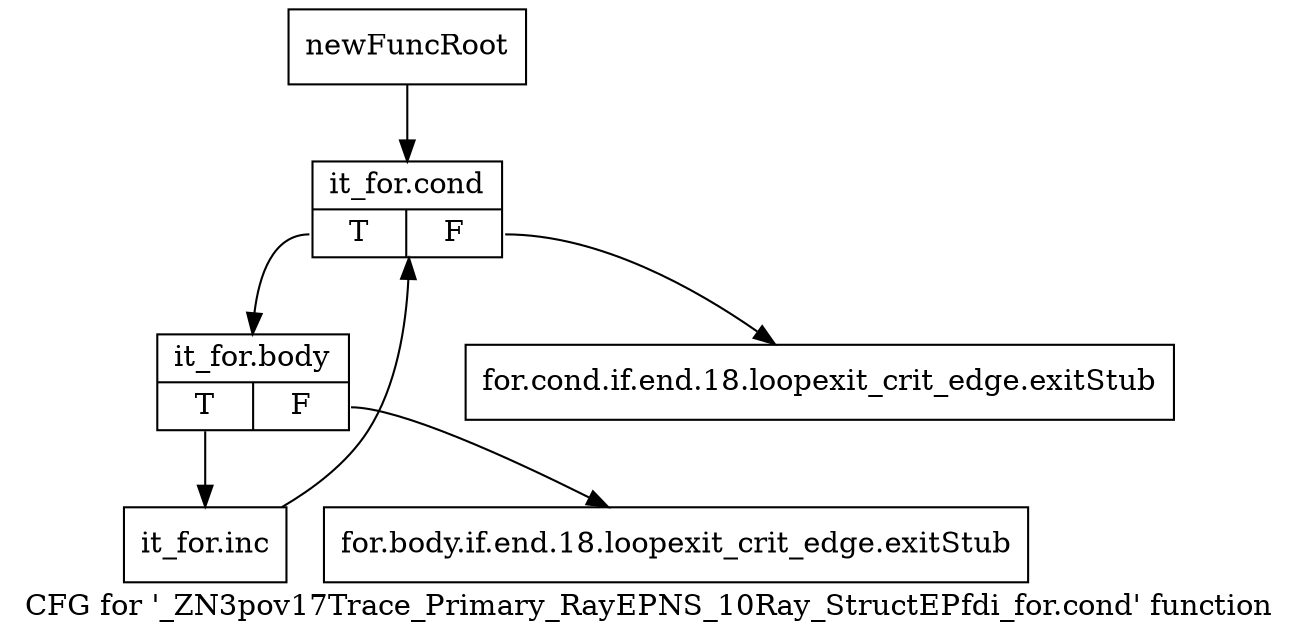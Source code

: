 digraph "CFG for '_ZN3pov17Trace_Primary_RayEPNS_10Ray_StructEPfdi_for.cond' function" {
	label="CFG for '_ZN3pov17Trace_Primary_RayEPNS_10Ray_StructEPfdi_for.cond' function";

	Node0x2dce500 [shape=record,label="{newFuncRoot}"];
	Node0x2dce500 -> Node0x2dce5f0;
	Node0x2dce550 [shape=record,label="{for.cond.if.end.18.loopexit_crit_edge.exitStub}"];
	Node0x2dce5a0 [shape=record,label="{for.body.if.end.18.loopexit_crit_edge.exitStub}"];
	Node0x2dce5f0 [shape=record,label="{it_for.cond|{<s0>T|<s1>F}}"];
	Node0x2dce5f0:s0 -> Node0x2dce640;
	Node0x2dce5f0:s1 -> Node0x2dce550;
	Node0x2dce640 [shape=record,label="{it_for.body|{<s0>T|<s1>F}}"];
	Node0x2dce640:s0 -> Node0x2dce690;
	Node0x2dce640:s1 -> Node0x2dce5a0;
	Node0x2dce690 [shape=record,label="{it_for.inc}"];
	Node0x2dce690 -> Node0x2dce5f0;
}
